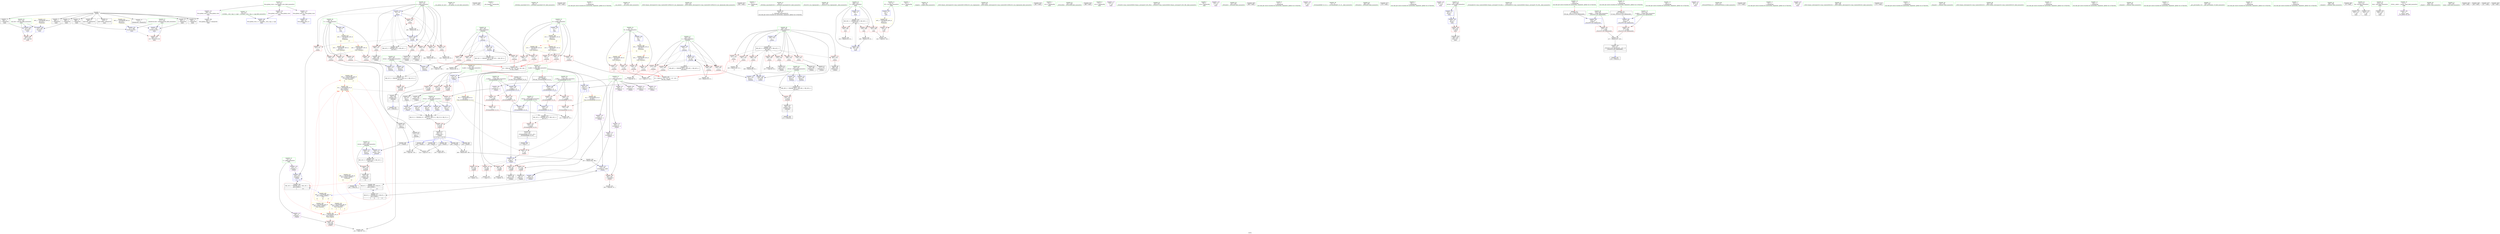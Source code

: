 digraph "SVFG" {
	label="SVFG";

	Node0x55d95273b7b0 [shape=record,color=grey,label="{NodeID: 0\nNullPtr}"];
	Node0x55d95273b7b0 -> Node0x55d952761e80[style=solid];
	Node0x55d95273b7b0 -> Node0x55d952761f80[style=solid];
	Node0x55d95273b7b0 -> Node0x55d952762050[style=solid];
	Node0x55d95273b7b0 -> Node0x55d952762120[style=solid];
	Node0x55d95273b7b0 -> Node0x55d9527621f0[style=solid];
	Node0x55d95273b7b0 -> Node0x55d9527622c0[style=solid];
	Node0x55d95273b7b0 -> Node0x55d952762390[style=solid];
	Node0x55d95273b7b0 -> Node0x55d952762460[style=solid];
	Node0x55d95273b7b0 -> Node0x55d952762530[style=solid];
	Node0x55d95273b7b0 -> Node0x55d952763860[style=solid];
	Node0x55d952774c30 [shape=record,color=grey,label="{NodeID: 360\n102 = cmp(100, 101, )\n}"];
	Node0x55d952763360 [shape=record,color=blue,label="{NodeID: 194\n15\<--9\nB\<--\nGlob }"];
	Node0x55d952763360 -> Node0x55d95278cc80[style=dashed];
	Node0x55d952760370 [shape=record,color=purple,label="{NodeID: 111\n278\<--11\narrayidx12\<--a\n_Z4initv\n}"];
	Node0x55d95275e550 [shape=record,color=green,label="{NodeID: 28\n36\<--37\n__cxx_global_var_init\<--__cxx_global_var_init_field_insensitive\n}"];
	Node0x55d952764b40 [shape=record,color=blue,label="{NodeID: 222\n203\<--229\ni\<--inc\n_Z4minbv\n}"];
	Node0x55d952764b40 -> Node0x55d952767a50[style=dashed];
	Node0x55d952764b40 -> Node0x55d952767b20[style=dashed];
	Node0x55d952764b40 -> Node0x55d952767bf0[style=dashed];
	Node0x55d952764b40 -> Node0x55d952767cc0[style=dashed];
	Node0x55d952764b40 -> Node0x55d952764b40[style=dashed];
	Node0x55d952764b40 -> Node0x55d952784770[style=dashed];
	Node0x55d952766530 [shape=record,color=red,label="{NodeID: 139\n220\<--19\n\<--F\n_Z4minbv\n}"];
	Node0x55d952766530 -> Node0x55d952762e50[style=solid];
	Node0x55d952760e40 [shape=record,color=green,label="{NodeID: 56\n315\<--316\nexn.slot\<--exn.slot_field_insensitive\nmain\n}"];
	Node0x55d952760e40 -> Node0x55d952768dd0[style=solid];
	Node0x55d952760e40 -> Node0x55d95276d3e0[style=solid];
	Node0x55d952760e40 -> Node0x55d95276d580[style=solid];
	Node0x55d9527a8b90 [shape=record,color=black,label="{NodeID: 499\n351 = PHI()\n}"];
	Node0x55d952783440 [shape=record,color=yellow,style=double,label="{NodeID: 416\n20V_1 = ENCHI(MR_20V_0)\npts\{16 \}\nFun[_Z4maxfv]}"];
	Node0x55d952783440 -> Node0x55d952765b70[style=dashed];
	Node0x55d952783440 -> Node0x55d952765c40[style=dashed];
	Node0x55d952767bf0 [shape=record,color=red,label="{NodeID: 167\n224\<--203\n\<--i\n_Z4minbv\n}"];
	Node0x55d952767bf0 -> Node0x55d952764a70[style=solid];
	Node0x55d9527627d0 [shape=record,color=black,label="{NodeID: 84\n98\<--97\nidxprom\<--\n_Z3getii\n}"];
	Node0x55d9527506e0 [shape=record,color=green,label="{NodeID: 1\n7\<--1\n__dso_handle\<--dummyObj\nGlob }"];
	Node0x55d952763460 [shape=record,color=blue,label="{NodeID: 195\n17\<--9\nD\<--\nGlob }"];
	Node0x55d952763460 -> Node0x55d95278cd60[style=dashed];
	Node0x55d952760440 [shape=record,color=purple,label="{NodeID: 112\n281\<--11\narrayidx14\<--a\n_Z4initv\n}"];
	Node0x55d952760440 -> Node0x55d9527689c0[style=solid];
	Node0x55d95275e650 [shape=record,color=green,label="{NodeID: 29\n40\<--41\n_ZNSt8ios_base4InitC1Ev\<--_ZNSt8ios_base4InitC1Ev_field_insensitive\n}"];
	Node0x55d95276a660 [shape=record,color=yellow,style=double,label="{NodeID: 389\n26V_1 = ENCHI(MR_26V_0)\npts\{120000 140000 \}\nFun[_Z4mindv]|{<s0>6|<s1>6}}"];
	Node0x55d95276a660:s0 -> Node0x55d95276aa40[style=dashed,color=red];
	Node0x55d95276a660:s1 -> Node0x55d95276ab20[style=dashed,color=red];
	Node0x55d952764c10 [shape=record,color=blue,label="{NodeID: 223\n201\<--194\nretval\<--\n_Z4minbv\n}"];
	Node0x55d952764c10 -> Node0x55d952784270[style=dashed];
	Node0x55d952766600 [shape=record,color=red,label="{NodeID: 140\n115\<--63\n\<--retval\n_Z3getii\n}"];
	Node0x55d952766600 -> Node0x55d952762a40[style=solid];
	Node0x55d952760f10 [shape=record,color=green,label="{NodeID: 57\n317\<--318\nehselector.slot\<--ehselector.slot_field_insensitive\nmain\n}"];
	Node0x55d952760f10 -> Node0x55d952768ea0[style=solid];
	Node0x55d952760f10 -> Node0x55d95276d4b0[style=solid];
	Node0x55d952760f10 -> Node0x55d95276d650[style=solid];
	Node0x55d9527a8cc0 [shape=record,color=black,label="{NodeID: 500\n356 = PHI()\n}"];
	Node0x55d952783550 [shape=record,color=yellow,style=double,label="{NodeID: 417\n22V_1 = ENCHI(MR_22V_0)\npts\{18 \}\nFun[_Z4maxfv]}"];
	Node0x55d952783550 -> Node0x55d952765eb0[style=dashed];
	Node0x55d952783550 -> Node0x55d952765f80[style=dashed];
	Node0x55d952767cc0 [shape=record,color=red,label="{NodeID: 168\n228\<--203\n\<--i\n_Z4minbv\n}"];
	Node0x55d952767cc0 -> Node0x55d9527726b0[style=solid];
	Node0x55d9527628a0 [shape=record,color=black,label="{NodeID: 85\n107\<--106\nidxprom10\<--\n_Z3getii\n}"];
	Node0x55d9527502c0 [shape=record,color=green,label="{NodeID: 2\n9\<--1\n\<--dummyObj\nCan only get source location for instruction, argument, global var or function.}"];
	Node0x55d9527490c0 [shape=record,color=black,label="{NodeID: 362\nMR_43V_3 = PHI(MR_43V_4, MR_43V_2, )\npts\{240 \}\n}"];
	Node0x55d9527490c0 -> Node0x55d952767d90[style=dashed];
	Node0x55d9527490c0 -> Node0x55d952767e60[style=dashed];
	Node0x55d9527490c0 -> Node0x55d952767f30[style=dashed];
	Node0x55d9527490c0 -> Node0x55d952768000[style=dashed];
	Node0x55d9527490c0 -> Node0x55d9527680d0[style=dashed];
	Node0x55d9527490c0 -> Node0x55d9527681a0[style=dashed];
	Node0x55d9527490c0 -> Node0x55d952768270[style=dashed];
	Node0x55d9527490c0 -> Node0x55d952768340[style=dashed];
	Node0x55d9527490c0 -> Node0x55d95276d0a0[style=dashed];
	Node0x55d952763560 [shape=record,color=blue,label="{NodeID: 196\n19\<--9\nF\<--\nGlob }"];
	Node0x55d952763560 -> Node0x55d95278ce40[style=dashed];
	Node0x55d952760510 [shape=record,color=purple,label="{NodeID: 113\n287\<--11\narrayidx17\<--a\n_Z4initv\n}"];
	Node0x55d95275e750 [shape=record,color=green,label="{NodeID: 30\n46\<--47\n__cxa_atexit\<--__cxa_atexit_field_insensitive\n}"];
	Node0x55d952764ce0 [shape=record,color=blue,label="{NodeID: 224\n239\<--244\ni\<--\n_Z4initv\n}"];
	Node0x55d952764ce0 -> Node0x55d9527490c0[style=dashed];
	Node0x55d9527666d0 [shape=record,color=red,label="{NodeID: 141\n76\<--65\n\<--b.addr\n_Z3getii\n}"];
	Node0x55d9527666d0 -> Node0x55d9527744b0[style=solid];
	Node0x55d952760fe0 [shape=record,color=green,label="{NodeID: 58\n323\<--324\n_ZNSt14basic_ifstreamIcSt11char_traitsIcEEC1EPKcSt13_Ios_Openmode\<--_ZNSt14basic_ifstreamIcSt11char_traitsIcEEC1EPKcSt13_Ios_Openmode_field_insensitive\n}"];
	Node0x55d9527a8dc0 [shape=record,color=black,label="{NodeID: 501\n360 = PHI()\n}"];
	Node0x55d9527726b0 [shape=record,color=grey,label="{NodeID: 335\n229 = Binary(228, 91, )\n}"];
	Node0x55d9527726b0 -> Node0x55d952764b40[style=solid];
	Node0x55d952767d90 [shape=record,color=red,label="{NodeID: 169\n246\<--239\n\<--i\n_Z4initv\n}"];
	Node0x55d952767d90 -> Node0x55d952774ab0[style=solid];
	Node0x55d952762970 [shape=record,color=black,label="{NodeID: 86\n110\<--109\nidxprom12\<--\n_Z3getii\n}"];
	Node0x55d952750350 [shape=record,color=green,label="{NodeID: 3\n21\<--1\n.str\<--dummyObj\nGlob }"];
	Node0x55d952781b40 [shape=record,color=black,label="{NodeID: 363\nMR_45V_2 = PHI(MR_45V_4, MR_45V_1, )\npts\{242 \}\n}"];
	Node0x55d952781b40 -> Node0x55d952764db0[style=dashed];
	Node0x55d952763660 [shape=record,color=blue,label="{NodeID: 197\n462\<--32\nllvm.global_ctors_0\<--\nGlob }"];
	Node0x55d9527605e0 [shape=record,color=purple,label="{NodeID: 114\n290\<--11\narrayidx19\<--a\n_Z4initv\n}"];
	Node0x55d9527605e0 -> Node0x55d952765020[style=solid];
	Node0x55d95275e850 [shape=record,color=green,label="{NodeID: 31\n45\<--51\n_ZNSt8ios_base4InitD1Ev\<--_ZNSt8ios_base4InitD1Ev_field_insensitive\n}"];
	Node0x55d95275e850 -> Node0x55d952762600[style=solid];
	Node0x55d952764db0 [shape=record,color=blue,label="{NodeID: 225\n241\<--91\nj\<--\n_Z4initv\n}"];
	Node0x55d952764db0 -> Node0x55d952768410[style=dashed];
	Node0x55d952764db0 -> Node0x55d9527684e0[style=dashed];
	Node0x55d952764db0 -> Node0x55d9527685b0[style=dashed];
	Node0x55d952764db0 -> Node0x55d952768680[style=dashed];
	Node0x55d952764db0 -> Node0x55d952768750[style=dashed];
	Node0x55d952764db0 -> Node0x55d952768820[style=dashed];
	Node0x55d952764db0 -> Node0x55d9527688f0[style=dashed];
	Node0x55d952764db0 -> Node0x55d9527650f0[style=dashed];
	Node0x55d952764db0 -> Node0x55d952781b40[style=dashed];
	Node0x55d9527667a0 [shape=record,color=red,label="{NodeID: 142\n82\<--65\n\<--b.addr\n_Z3getii\n}"];
	Node0x55d9527667a0 -> Node0x55d9527747b0[style=solid];
	Node0x55d9527610e0 [shape=record,color=green,label="{NodeID: 59\n328\<--329\n_ZStorSt13_Ios_OpenmodeS_\<--_ZStorSt13_Ios_OpenmodeS__field_insensitive\n}"];
	Node0x55d9527a8ec0 [shape=record,color=black,label="{NodeID: 502\n361 = PHI(144, )\n}"];
	Node0x55d952783710 [shape=record,color=yellow,style=double,label="{NodeID: 419\n26V_1 = ENCHI(MR_26V_0)\npts\{120000 140000 \}\nFun[_Z4maxfv]|{<s0>4|<s1>4|<s2>5|<s3>5}}"];
	Node0x55d952783710:s0 -> Node0x55d95276aa40[style=dashed,color=red];
	Node0x55d952783710:s1 -> Node0x55d95276ab20[style=dashed,color=red];
	Node0x55d952783710:s2 -> Node0x55d95276aa40[style=dashed,color=red];
	Node0x55d952783710:s3 -> Node0x55d95276ab20[style=dashed,color=red];
	Node0x55d952772830 [shape=record,color=grey,label="{NodeID: 336\n355 = Binary(354, 91, )\n}"];
	Node0x55d952767e60 [shape=record,color=red,label="{NodeID: 170\n253\<--239\n\<--i\n_Z4initv\n}"];
	Node0x55d952767e60 -> Node0x55d952762ff0[style=solid];
	Node0x55d952762a40 [shape=record,color=black,label="{NodeID: 87\n60\<--115\n_Z3getii_ret\<--\n_Z3getii\n|{<s0>4|<s1>5|<s2>6|<s3>7|<s4>8|<s5>9}}"];
	Node0x55d952762a40:s0 -> Node0x55d9527a80a0[style=solid,color=blue];
	Node0x55d952762a40:s1 -> Node0x55d9527a8210[style=solid,color=blue];
	Node0x55d952762a40:s2 -> Node0x55d9527a8350[style=solid,color=blue];
	Node0x55d952762a40:s3 -> Node0x55d9527a8490[style=solid,color=blue];
	Node0x55d952762a40:s4 -> Node0x55d9527a85d0[style=solid,color=blue];
	Node0x55d952762a40:s5 -> Node0x55d9527a8710[style=solid,color=blue];
	Node0x55d952759670 [shape=record,color=green,label="{NodeID: 4\n23\<--1\n.str.1\<--dummyObj\nGlob }"];
	Node0x55d952782040 [shape=record,color=black,label="{NodeID: 364\nMR_8V_2 = PHI(MR_8V_6, MR_8V_1, )\npts\{120000 \}\n|{|<s1>13}}"];
	Node0x55d952782040 -> Node0x55d952785170[style=dashed];
	Node0x55d952782040:s1 -> Node0x55d952792a50[style=dashed,color=blue];
	Node0x55d952763760 [shape=record,color=blue,label="{NodeID: 198\n463\<--33\nllvm.global_ctors_1\<--_GLOBAL__sub_I_vpj_2_1.cpp\nGlob }"];
	Node0x55d9527606b0 [shape=record,color=purple,label="{NodeID: 115\n99\<--13\narrayidx\<--l\n_Z3getii\n}"];
	Node0x55d9527606b0 -> Node0x55d952766e20[style=solid];
	Node0x55d95275e950 [shape=record,color=green,label="{NodeID: 32\n58\<--59\n_Z3getii\<--_Z3getii_field_insensitive\n}"];
	Node0x55d952764e80 [shape=record,color=blue,label="{NodeID: 226\n255\<--252\narrayidx\<--\n_Z4initv\n|{|<s2>8|<s3>9}}"];
	Node0x55d952764e80 -> Node0x55d952764e80[style=dashed];
	Node0x55d952764e80 -> Node0x55d952782540[style=dashed];
	Node0x55d952764e80:s2 -> Node0x55d95276ab20[style=dashed,color=red];
	Node0x55d952764e80:s3 -> Node0x55d95276ab20[style=dashed,color=red];
	Node0x55d952766870 [shape=record,color=red,label="{NodeID: 143\n89\<--65\n\<--b.addr\n_Z3getii\n}"];
	Node0x55d952766870 -> Node0x55d9527741b0[style=solid];
	Node0x55d9527611e0 [shape=record,color=green,label="{NodeID: 60\n332\<--333\n_ZNSt14basic_ofstreamIcSt11char_traitsIcEEC1EPKcSt13_Ios_Openmode\<--_ZNSt14basic_ofstreamIcSt11char_traitsIcEEC1EPKcSt13_Ios_Openmode_field_insensitive\n}"];
	Node0x55d9527a9090 [shape=record,color=black,label="{NodeID: 503\n362 = PHI()\n}"];
	Node0x55d9527729b0 [shape=record,color=grey,label="{NodeID: 337\n266 = Binary(260, 265, )\n}"];
	Node0x55d9527729b0 -> Node0x55d952772b30[style=solid];
	Node0x55d952767f30 [shape=record,color=red,label="{NodeID: 171\n257\<--239\n\<--i\n_Z4initv\n|{<s0>8}}"];
	Node0x55d952767f30:s0 -> Node0x55d9527a70b0[style=solid,color=red];
	Node0x55d952762b10 [shape=record,color=black,label="{NodeID: 88\n117\<--140\n_ZSt3minIiERKT_S2_S2__ret\<--\n_ZSt3minIiERKT_S2_S2_\n|{<s0>3}}"];
	Node0x55d952762b10:s0 -> Node0x55d9527a7c60[style=solid,color=blue];
	Node0x55d952759700 [shape=record,color=green,label="{NodeID: 5\n25\<--1\n.str.2\<--dummyObj\nGlob }"];
	Node0x55d952782540 [shape=record,color=black,label="{NodeID: 365\nMR_10V_2 = PHI(MR_10V_5, MR_10V_1, )\npts\{140000 \}\n|{|<s2>13}}"];
	Node0x55d952782540 -> Node0x55d952764e80[style=dashed];
	Node0x55d952782540 -> Node0x55d952782540[style=dashed];
	Node0x55d952782540:s2 -> Node0x55d952792a50[style=dashed,color=blue];
	Node0x55d952763860 [shape=record,color=blue, style = dotted,label="{NodeID: 199\n464\<--3\nllvm.global_ctors_2\<--dummyVal\nGlob }"];
	Node0x55d9527651f0 [shape=record,color=purple,label="{NodeID: 116\n255\<--13\narrayidx\<--l\n_Z4initv\n}"];
	Node0x55d9527651f0 -> Node0x55d952764e80[style=solid];
	Node0x55d95275ea50 [shape=record,color=green,label="{NodeID: 33\n63\<--64\nretval\<--retval_field_insensitive\n_Z3getii\n}"];
	Node0x55d95275ea50 -> Node0x55d952766600[style=solid];
	Node0x55d95275ea50 -> Node0x55d952763bd0[style=solid];
	Node0x55d95275ea50 -> Node0x55d952763ca0[style=solid];
	Node0x55d95275ea50 -> Node0x55d952763d70[style=solid];
	Node0x55d95275ea50 -> Node0x55d952763e40[style=solid];
	Node0x55d95275ea50 -> Node0x55d952763f10[style=solid];
	Node0x55d95276aa40 [shape=record,color=yellow,style=double,label="{NodeID: 393\n8V_1 = ENCHI(MR_8V_0)\npts\{120000 \}\nFun[_Z3getii]}"];
	Node0x55d95276aa40 -> Node0x55d952766ef0[style=dashed];
	Node0x55d952764f50 [shape=record,color=blue,label="{NodeID: 227\n274\<--267\narrayidx10\<--add6\n_Z4initv\n}"];
	Node0x55d952764f50 -> Node0x55d9527689c0[style=dashed];
	Node0x55d952764f50 -> Node0x55d952765020[style=dashed];
	Node0x55d952764f50 -> Node0x55d952785170[style=dashed];
	Node0x55d952766940 [shape=record,color=red,label="{NodeID: 144\n97\<--65\n\<--b.addr\n_Z3getii\n}"];
	Node0x55d952766940 -> Node0x55d9527627d0[style=solid];
	Node0x55d9527612e0 [shape=record,color=green,label="{NodeID: 61\n337\<--338\n_ZNSirsERi\<--_ZNSirsERi_field_insensitive\n}"];
	Node0x55d9527a9160 [shape=record,color=black,label="{NodeID: 504\n366 = PHI()\n}"];
	Node0x55d952772b30 [shape=record,color=grey,label="{NodeID: 338\n267 = Binary(266, 268, )\n}"];
	Node0x55d952772b30 -> Node0x55d952764f50[style=solid];
	Node0x55d952768000 [shape=record,color=red,label="{NodeID: 172\n261\<--239\n\<--i\n_Z4initv\n}"];
	Node0x55d952768000 -> Node0x55d952772cb0[style=solid];
	Node0x55d952762be0 [shape=record,color=black,label="{NodeID: 89\n144\<--160\n_Z4maxfv_ret\<--\n_Z4maxfv\n|{<s0>21}}"];
	Node0x55d952762be0:s0 -> Node0x55d9527a8ec0[style=solid,color=blue];
	Node0x55d952759790 [shape=record,color=green,label="{NodeID: 6\n27\<--1\n.str.3\<--dummyObj\nGlob }"];
	Node0x55d952763960 [shape=record,color=blue,label="{NodeID: 200\n65\<--61\nb.addr\<--b\n_Z3getii\n|{|<s2>3}}"];
	Node0x55d952763960 -> Node0x55d952766d50[style=dashed];
	Node0x55d952763960 -> Node0x55d952763b00[style=dashed];
	Node0x55d952763960:s2 -> Node0x55d95278c6e0[style=dashed,color=red];
	Node0x55d9527652c0 [shape=record,color=purple,label="{NodeID: 117\n320\<--21\n\<--.str\nmain\n}"];
	Node0x55d95275eb20 [shape=record,color=green,label="{NodeID: 34\n65\<--66\nb.addr\<--b.addr_field_insensitive\n_Z3getii\n|{|<s7>3}}"];
	Node0x55d95275eb20 -> Node0x55d9527666d0[style=solid];
	Node0x55d95275eb20 -> Node0x55d9527667a0[style=solid];
	Node0x55d95275eb20 -> Node0x55d952766870[style=solid];
	Node0x55d95275eb20 -> Node0x55d952766940[style=solid];
	Node0x55d95275eb20 -> Node0x55d952766a10[style=solid];
	Node0x55d95275eb20 -> Node0x55d952763960[style=solid];
	Node0x55d95275eb20 -> Node0x55d952763b00[style=solid];
	Node0x55d95275eb20:s7 -> Node0x55d9527a9b90[style=solid,color=red];
	Node0x55d95276ab20 [shape=record,color=yellow,style=double,label="{NodeID: 394\n10V_1 = ENCHI(MR_10V_0)\npts\{140000 \}\nFun[_Z3getii]}"];
	Node0x55d95276ab20 -> Node0x55d952766e20[style=dashed];
	Node0x55d952765020 [shape=record,color=blue,label="{NodeID: 228\n290\<--87\narrayidx19\<--\n_Z4initv\n}"];
	Node0x55d952765020 -> Node0x55d952782040[style=dashed];
	Node0x55d952766a10 [shape=record,color=red,label="{NodeID: 145\n106\<--65\n\<--b.addr\n_Z3getii\n}"];
	Node0x55d952766a10 -> Node0x55d9527628a0[style=solid];
	Node0x55d9527613e0 [shape=record,color=green,label="{NodeID: 62\n352\<--353\n_ZStlsISt11char_traitsIcEERSt13basic_ostreamIcT_ES5_PKc\<--_ZStlsISt11char_traitsIcEERSt13basic_ostreamIcT_ES5_PKc_field_insensitive\n}"];
	Node0x55d9527a9230 [shape=record,color=black,label="{NodeID: 505\n367 = PHI(164, )\n}"];
	Node0x55d952772cb0 [shape=record,color=grey,label="{NodeID: 339\n262 = Binary(261, 91, )\n|{<s0>9}}"];
	Node0x55d952772cb0:s0 -> Node0x55d9527a70b0[style=solid,color=red];
	Node0x55d9527680d0 [shape=record,color=red,label="{NodeID: 173\n269\<--239\n\<--i\n_Z4initv\n}"];
	Node0x55d9527680d0 -> Node0x55d9527630c0[style=solid];
	Node0x55d952762cb0 [shape=record,color=black,label="{NodeID: 90\n182\<--181\nconv\<--\n_Z4mindv\n}"];
	Node0x55d952762cb0 -> Node0x55d9527738b0[style=solid];
	Node0x55d952759820 [shape=record,color=green,label="{NodeID: 7\n29\<--1\n.str.4\<--dummyObj\nGlob }"];
	Node0x55d952763a30 [shape=record,color=blue,label="{NodeID: 201\n67\<--62\nd.addr\<--d\n_Z3getii\n|{|<s4>3}}"];
	Node0x55d952763a30 -> Node0x55d952766ae0[style=dashed];
	Node0x55d952763a30 -> Node0x55d952766bb0[style=dashed];
	Node0x55d952763a30 -> Node0x55d952766c80[style=dashed];
	Node0x55d952763a30 -> Node0x55d952766d50[style=dashed];
	Node0x55d952763a30:s4 -> Node0x55d95278c7f0[style=dashed,color=red];
	Node0x55d952765390 [shape=record,color=purple,label="{NodeID: 118\n330\<--23\n\<--.str.1\nmain\n}"];
	Node0x55d95275ebf0 [shape=record,color=green,label="{NodeID: 35\n67\<--68\nd.addr\<--d.addr_field_insensitive\n_Z3getii\n|{|<s4>3}}"];
	Node0x55d95275ebf0 -> Node0x55d952766ae0[style=solid];
	Node0x55d95275ebf0 -> Node0x55d952766bb0[style=solid];
	Node0x55d95275ebf0 -> Node0x55d952766c80[style=solid];
	Node0x55d95275ebf0 -> Node0x55d952763a30[style=solid];
	Node0x55d95275ebf0:s4 -> Node0x55d9527a9cd0[style=solid,color=red];
	Node0x55d95276ac00 [shape=record,color=yellow,style=double,label="{NodeID: 395\n22V_1 = ENCHI(MR_22V_0)\npts\{18 \}\nFun[_Z4minbv]}"];
	Node0x55d95276ac00 -> Node0x55d952766050[style=dashed];
	Node0x55d95276ac00 -> Node0x55d952766120[style=dashed];
	Node0x55d95276ac00 -> Node0x55d9527661f0[style=dashed];
	Node0x55d9527650f0 [shape=record,color=blue,label="{NodeID: 229\n241\<--295\nj\<--inc\n_Z4initv\n}"];
	Node0x55d9527650f0 -> Node0x55d952768410[style=dashed];
	Node0x55d9527650f0 -> Node0x55d9527684e0[style=dashed];
	Node0x55d9527650f0 -> Node0x55d9527685b0[style=dashed];
	Node0x55d9527650f0 -> Node0x55d952768680[style=dashed];
	Node0x55d9527650f0 -> Node0x55d952768750[style=dashed];
	Node0x55d9527650f0 -> Node0x55d952768820[style=dashed];
	Node0x55d9527650f0 -> Node0x55d9527688f0[style=dashed];
	Node0x55d9527650f0 -> Node0x55d9527650f0[style=dashed];
	Node0x55d9527650f0 -> Node0x55d952781b40[style=dashed];
	Node0x55d952766ae0 [shape=record,color=red,label="{NodeID: 146\n93\<--67\n\<--d.addr\n_Z3getii\n}"];
	Node0x55d952766ae0 -> Node0x55d952762700[style=solid];
	Node0x55d9527614e0 [shape=record,color=green,label="{NodeID: 63\n357\<--358\n_ZNSolsEi\<--_ZNSolsEi_field_insensitive\n}"];
	Node0x55d9527a93d0 [shape=record,color=black,label="{NodeID: 506\n368 = PHI()\n}"];
	Node0x55d952772e30 [shape=record,color=grey,label="{NodeID: 340\n264 = Binary(263, 91, )\n|{<s0>9}}"];
	Node0x55d952772e30:s0 -> Node0x55d9527a52e0[style=solid,color=red];
	Node0x55d9527681a0 [shape=record,color=red,label="{NodeID: 174\n276\<--239\n\<--i\n_Z4initv\n}"];
	Node0x55d9527681a0 -> Node0x55d95275f810[style=solid];
	Node0x55d952762d80 [shape=record,color=black,label="{NodeID: 91\n164\<--196\n_Z4mindv_ret\<--\n_Z4mindv\n|{<s0>24}}"];
	Node0x55d952762d80:s0 -> Node0x55d9527a9230[style=solid,color=blue];
	Node0x55d95275a3e0 [shape=record,color=green,label="{NodeID: 8\n32\<--1\n\<--dummyObj\nCan only get source location for instruction, argument, global var or function.}"];
	Node0x55d952763b00 [shape=record,color=blue,label="{NodeID: 202\n65\<--74\nb.addr\<--\n_Z3getii\n}"];
	Node0x55d952763b00 -> Node0x55d9527666d0[style=dashed];
	Node0x55d952763b00 -> Node0x55d9527667a0[style=dashed];
	Node0x55d952763b00 -> Node0x55d952766870[style=dashed];
	Node0x55d952763b00 -> Node0x55d952766940[style=dashed];
	Node0x55d952763b00 -> Node0x55d952766a10[style=dashed];
	Node0x55d952765460 [shape=record,color=purple,label="{NodeID: 119\n350\<--25\n\<--.str.2\nmain\n}"];
	Node0x55d95275ecc0 [shape=record,color=green,label="{NodeID: 36\n72\<--73\n_ZSt3minIiERKT_S2_S2_\<--_ZSt3minIiERKT_S2_S2__field_insensitive\n}"];
	Node0x55d95276ad10 [shape=record,color=yellow,style=double,label="{NodeID: 396\n29V_1 = ENCHI(MR_29V_0)\npts\{20 \}\nFun[_Z4minbv]}"];
	Node0x55d95276ad10 -> Node0x55d952766460[style=dashed];
	Node0x55d95276ad10 -> Node0x55d952766530[style=dashed];
	Node0x55d95276d0a0 [shape=record,color=blue,label="{NodeID: 230\n239\<--300\ni\<--inc21\n_Z4initv\n}"];
	Node0x55d95276d0a0 -> Node0x55d9527490c0[style=dashed];
	Node0x55d952766bb0 [shape=record,color=red,label="{NodeID: 147\n101\<--67\n\<--d.addr\n_Z3getii\n}"];
	Node0x55d952766bb0 -> Node0x55d952774c30[style=solid];
	Node0x55d9527615e0 [shape=record,color=green,label="{NodeID: 64\n363\<--364\n_ZNSolsEx\<--_ZNSolsEx_field_insensitive\n}"];
	Node0x55d9527a94a0 [shape=record,color=black,label="{NodeID: 507\n370 = PHI()\n}"];
	Node0x55d952772fb0 [shape=record,color=grey,label="{NodeID: 341\n259 = Binary(258, 91, )\n|{<s0>8}}"];
	Node0x55d952772fb0:s0 -> Node0x55d9527a52e0[style=solid,color=red];
	Node0x55d952768270 [shape=record,color=red,label="{NodeID: 175\n285\<--239\n\<--i\n_Z4initv\n}"];
	Node0x55d952768270 -> Node0x55d95275f9b0[style=solid];
	Node0x55d952762e50 [shape=record,color=black,label="{NodeID: 92\n221\<--220\nconv\<--\n_Z4minbv\n}"];
	Node0x55d952762e50 -> Node0x55d952773eb0[style=solid];
	Node0x55d95275a470 [shape=record,color=green,label="{NodeID: 9\n80\<--1\n\<--dummyObj\nCan only get source location for instruction, argument, global var or function.}"];
	Node0x55d952763bd0 [shape=record,color=blue,label="{NodeID: 203\n63\<--80\nretval\<--\n_Z3getii\n}"];
	Node0x55d952763bd0 -> Node0x55d952788370[style=dashed];
	Node0x55d952765530 [shape=record,color=purple,label="{NodeID: 120\n359\<--27\n\<--.str.3\nmain\n}"];
	Node0x55d95275edc0 [shape=record,color=green,label="{NodeID: 37\n120\<--121\nretval\<--retval_field_insensitive\n_ZSt3minIiERKT_S2_S2_\n}"];
	Node0x55d95275edc0 -> Node0x55d952766fc0[style=solid];
	Node0x55d95275edc0 -> Node0x55d952764180[style=solid];
	Node0x55d95275edc0 -> Node0x55d952764250[style=solid];
	Node0x55d95276d170 [shape=record,color=blue,label="{NodeID: 231\n307\<--9\nretval\<--\nmain\n}"];
	Node0x55d95276d170 -> Node0x55d95276d720[style=dashed];
	Node0x55d952766c80 [shape=record,color=red,label="{NodeID: 148\n109\<--67\n\<--d.addr\n_Z3getii\n}"];
	Node0x55d952766c80 -> Node0x55d952762970[style=solid];
	Node0x55d9527616e0 [shape=record,color=green,label="{NodeID: 65\n374\<--375\n_ZSt4endlIcSt11char_traitsIcEERSt13basic_ostreamIT_T0_ES6_\<--_ZSt4endlIcSt11char_traitsIcEERSt13basic_ostreamIT_T0_ES6__field_insensitive\n}"];
	Node0x55d9527a9570 [shape=record,color=black,label="{NodeID: 508\n371 = PHI(200, )\n}"];
	Node0x55d952773130 [shape=record,color=grey,label="{NodeID: 342\n427 = Binary(425, 426, )\n}"];
	Node0x55d952773130 -> Node0x55d95275fe90[style=solid];
	Node0x55d952768340 [shape=record,color=red,label="{NodeID: 176\n299\<--239\n\<--i\n_Z4initv\n}"];
	Node0x55d952768340 -> Node0x55d952773730[style=solid];
	Node0x55d952762f20 [shape=record,color=black,label="{NodeID: 93\n200\<--234\n_Z4minbv_ret\<--\n_Z4minbv\n|{<s0>27}}"];
	Node0x55d952762f20:s0 -> Node0x55d9527a9570[style=solid,color=blue];
	Node0x55d95275a500 [shape=record,color=green,label="{NodeID: 10\n84\<--1\n\<--dummyObj\nCan only get source location for instruction, argument, global var or function.}"];
	Node0x55d952784270 [shape=record,color=black,label="{NodeID: 370\nMR_38V_3 = PHI(MR_38V_5, MR_38V_2, MR_38V_4, )\npts\{202 \}\n}"];
	Node0x55d952784270 -> Node0x55d952767980[style=dashed];
	Node0x55d952763ca0 [shape=record,color=blue,label="{NodeID: 204\n63\<--87\nretval\<--\n_Z3getii\n}"];
	Node0x55d952763ca0 -> Node0x55d952788370[style=dashed];
	Node0x55d952765600 [shape=record,color=purple,label="{NodeID: 121\n365\<--29\n\<--.str.4\nmain\n}"];
	Node0x55d95275ee90 [shape=record,color=green,label="{NodeID: 38\n122\<--123\n__a.addr\<--__a.addr_field_insensitive\n_ZSt3minIiERKT_S2_S2_\n}"];
	Node0x55d95275ee90 -> Node0x55d952767090[style=solid];
	Node0x55d95275ee90 -> Node0x55d952767160[style=solid];
	Node0x55d95275ee90 -> Node0x55d952763fe0[style=solid];
	Node0x55d95276d240 [shape=record,color=blue,label="{NodeID: 232\n309\<--9\ni\<--\nmain\n}"];
	Node0x55d95276d240 -> Node0x55d952786f70[style=dashed];
	Node0x55d952766d50 [shape=record,color=red,label="{NodeID: 149\n74\<--71\n\<--call\n_Z3getii\n}"];
	Node0x55d952766d50 -> Node0x55d952763b00[style=solid];
	Node0x55d9527617e0 [shape=record,color=green,label="{NodeID: 66\n376\<--377\n_ZNSolsEPFRSoS_E\<--_ZNSolsEPFRSoS_E_field_insensitive\n}"];
	Node0x55d9527a9710 [shape=record,color=black,label="{NodeID: 509\n372 = PHI()\n}"];
	Node0x55d9527732b0 [shape=record,color=grey,label="{NodeID: 343\n380 = Binary(379, 91, )\n}"];
	Node0x55d9527732b0 -> Node0x55d95276d310[style=solid];
	Node0x55d952768410 [shape=record,color=red,label="{NodeID: 177\n252\<--241\n\<--j\n_Z4initv\n}"];
	Node0x55d952768410 -> Node0x55d952764e80[style=solid];
	Node0x55d952762ff0 [shape=record,color=black,label="{NodeID: 94\n254\<--253\nidxprom\<--\n_Z4initv\n}"];
	Node0x55d95275a590 [shape=record,color=green,label="{NodeID: 11\n87\<--1\n\<--dummyObj\nCan only get source location for instruction, argument, global var or function.}"];
	Node0x55d952784770 [shape=record,color=black,label="{NodeID: 371\nMR_40V_2 = PHI(MR_40V_4, MR_40V_1, MR_40V_4, )\npts\{204 \}\n}"];
	Node0x55d952763d70 [shape=record,color=blue,label="{NodeID: 205\n63\<--94\nretval\<--conv\n_Z3getii\n}"];
	Node0x55d952763d70 -> Node0x55d952788370[style=dashed];
	Node0x55d9527656d0 [shape=record,color=purple,label="{NodeID: 122\n369\<--29\n\<--.str.4\nmain\n}"];
	Node0x55d95275ef60 [shape=record,color=green,label="{NodeID: 39\n124\<--125\n__b.addr\<--__b.addr_field_insensitive\n_ZSt3minIiERKT_S2_S2_\n}"];
	Node0x55d95275ef60 -> Node0x55d952767230[style=solid];
	Node0x55d95275ef60 -> Node0x55d952767300[style=solid];
	Node0x55d95275ef60 -> Node0x55d9527640b0[style=solid];
	Node0x55d95278c470 [shape=record,color=yellow,style=double,label="{NodeID: 399\n26V_1 = ENCHI(MR_26V_0)\npts\{120000 140000 \}\nFun[_Z4minbv]|{<s0>7|<s1>7}}"];
	Node0x55d95278c470:s0 -> Node0x55d95276aa40[style=dashed,color=red];
	Node0x55d95278c470:s1 -> Node0x55d95276ab20[style=dashed,color=red];
	Node0x55d95276d310 [shape=record,color=blue,label="{NodeID: 233\n309\<--380\ni\<--inc\nmain\n}"];
	Node0x55d95276d310 -> Node0x55d952786f70[style=dashed];
	Node0x55d952766e20 [shape=record,color=red,label="{NodeID: 150\n100\<--99\n\<--arrayidx\n_Z3getii\n}"];
	Node0x55d952766e20 -> Node0x55d952774c30[style=solid];
	Node0x55d9527618e0 [shape=record,color=green,label="{NodeID: 67\n395\<--396\n_ZNSt14basic_ofstreamIcSt11char_traitsIcEED1Ev\<--_ZNSt14basic_ofstreamIcSt11char_traitsIcEED1Ev_field_insensitive\n}"];
	Node0x55d9527a97e0 [shape=record,color=black,label="{NodeID: 510\n373 = PHI()\n}"];
	Node0x55d952773430 [shape=record,color=grey,label="{NodeID: 344\n190 = Binary(189, 91, )\n}"];
	Node0x55d952773430 -> Node0x55d952764730[style=solid];
	Node0x55d9527684e0 [shape=record,color=red,label="{NodeID: 178\n258\<--241\n\<--j\n_Z4initv\n}"];
	Node0x55d9527684e0 -> Node0x55d952772fb0[style=solid];
	Node0x55d9527630c0 [shape=record,color=black,label="{NodeID: 95\n270\<--269\nidxprom7\<--\n_Z4initv\n}"];
	Node0x55d95275a620 [shape=record,color=green,label="{NodeID: 12\n91\<--1\n\<--dummyObj\nCan only get source location for instruction, argument, global var or function.}"];
	Node0x55d952763e40 [shape=record,color=blue,label="{NodeID: 206\n63\<--87\nretval\<--\n_Z3getii\n}"];
	Node0x55d952763e40 -> Node0x55d952788370[style=dashed];
	Node0x55d9527657a0 [shape=record,color=purple,label="{NodeID: 123\n462\<--31\nllvm.global_ctors_0\<--llvm.global_ctors\nGlob }"];
	Node0x55d9527657a0 -> Node0x55d952763660[style=solid];
	Node0x55d95275f030 [shape=record,color=green,label="{NodeID: 40\n142\<--143\n_Z4maxfv\<--_Z4maxfv_field_insensitive\n}"];
	Node0x55d952792a50 [shape=record,color=yellow,style=double,label="{NodeID: 483\n26V_2 = CSCHI(MR_26V_1)\npts\{120000 140000 \}\nCS[]|{<s0>21|<s1>24|<s2>27}}"];
	Node0x55d952792a50:s0 -> Node0x55d952783710[style=dashed,color=red];
	Node0x55d952792a50:s1 -> Node0x55d95276a660[style=dashed,color=red];
	Node0x55d952792a50:s2 -> Node0x55d95278c470[style=dashed,color=red];
	Node0x55d95276d3e0 [shape=record,color=blue,label="{NodeID: 234\n315\<--384\nexn.slot\<--\nmain\n}"];
	Node0x55d95276d3e0 -> Node0x55d952768dd0[style=dashed];
	Node0x55d952766ef0 [shape=record,color=red,label="{NodeID: 151\n112\<--111\n\<--arrayidx13\n_Z3getii\n}"];
	Node0x55d952766ef0 -> Node0x55d952763f10[style=solid];
	Node0x55d9527619e0 [shape=record,color=green,label="{NodeID: 68\n401\<--402\n_ZNSt14basic_ifstreamIcSt11char_traitsIcEED1Ev\<--_ZNSt14basic_ifstreamIcSt11char_traitsIcEED1Ev_field_insensitive\n}"];
	Node0x55d9527a98b0 [shape=record,color=black,label="{NodeID: 511\n417 = PHI(326, )\n0th arg _ZStorSt13_Ios_OpenmodeS_ }"];
	Node0x55d9527a98b0 -> Node0x55d95276d7f0[style=solid];
	Node0x55d9527735b0 [shape=record,color=grey,label="{NodeID: 345\n295 = Binary(294, 91, )\n}"];
	Node0x55d9527735b0 -> Node0x55d9527650f0[style=solid];
	Node0x55d9527685b0 [shape=record,color=red,label="{NodeID: 179\n263\<--241\n\<--j\n_Z4initv\n}"];
	Node0x55d9527685b0 -> Node0x55d952772e30[style=solid];
	Node0x55d95275f740 [shape=record,color=black,label="{NodeID: 96\n273\<--272\nidxprom9\<--\n_Z4initv\n}"];
	Node0x55d952758f60 [shape=record,color=green,label="{NodeID: 13\n153\<--1\n\<--dummyObj\nCan only get source location for instruction, argument, global var or function.}"];
	Node0x55d952785170 [shape=record,color=black,label="{NodeID: 373\nMR_8V_3 = PHI(MR_8V_4, MR_8V_2, )\npts\{120000 \}\n|{|<s2>8|<s3>9}}"];
	Node0x55d952785170 -> Node0x55d952764f50[style=dashed];
	Node0x55d952785170 -> Node0x55d952782040[style=dashed];
	Node0x55d952785170:s2 -> Node0x55d95276aa40[style=dashed,color=red];
	Node0x55d952785170:s3 -> Node0x55d95276aa40[style=dashed,color=red];
	Node0x55d952763f10 [shape=record,color=blue,label="{NodeID: 207\n63\<--112\nretval\<--\n_Z3getii\n}"];
	Node0x55d952763f10 -> Node0x55d952788370[style=dashed];
	Node0x55d9527658a0 [shape=record,color=purple,label="{NodeID: 124\n463\<--31\nllvm.global_ctors_1\<--llvm.global_ctors\nGlob }"];
	Node0x55d9527658a0 -> Node0x55d952763760[style=solid];
	Node0x55d95275f130 [shape=record,color=green,label="{NodeID: 41\n145\<--146\nretval\<--retval_field_insensitive\n_Z4maxfv\n}"];
	Node0x55d95275f130 -> Node0x55d952767570[style=solid];
	Node0x55d95275f130 -> Node0x55d952764320[style=solid];
	Node0x55d95275f130 -> Node0x55d9527643f0[style=solid];
	Node0x55d9527a52e0 [shape=record,color=black,label="{NodeID: 484\n62 = PHI(148, 156, 179, 218, 259, 264, )\n1st arg _Z3getii }"];
	Node0x55d9527a52e0 -> Node0x55d952763a30[style=solid];
	Node0x55d95276d4b0 [shape=record,color=blue,label="{NodeID: 235\n317\<--386\nehselector.slot\<--\nmain\n}"];
	Node0x55d95276d4b0 -> Node0x55d952768ea0[style=dashed];
	Node0x55d952766fc0 [shape=record,color=red,label="{NodeID: 152\n140\<--120\n\<--retval\n_ZSt3minIiERKT_S2_S2_\n}"];
	Node0x55d952766fc0 -> Node0x55d952762b10[style=solid];
	Node0x55d952761ae0 [shape=record,color=green,label="{NodeID: 69\n419\<--420\n__a.addr\<--__a.addr_field_insensitive\n_ZStorSt13_Ios_OpenmodeS_\n}"];
	Node0x55d952761ae0 -> Node0x55d952768f70[style=solid];
	Node0x55d952761ae0 -> Node0x55d95276d7f0[style=solid];
	Node0x55d9527a9a50 [shape=record,color=black,label="{NodeID: 512\n418 = PHI(327, )\n1st arg _ZStorSt13_Ios_OpenmodeS_ }"];
	Node0x55d9527a9a50 -> Node0x55d95276d8c0[style=solid];
	Node0x55d952773730 [shape=record,color=grey,label="{NodeID: 346\n300 = Binary(299, 91, )\n}"];
	Node0x55d952773730 -> Node0x55d95276d0a0[style=solid];
	Node0x55d952768680 [shape=record,color=red,label="{NodeID: 180\n272\<--241\n\<--j\n_Z4initv\n}"];
	Node0x55d952768680 -> Node0x55d95275f740[style=solid];
	Node0x55d95275f810 [shape=record,color=black,label="{NodeID: 97\n277\<--276\nidxprom11\<--\n_Z4initv\n}"];
	Node0x55d952759030 [shape=record,color=green,label="{NodeID: 14\n194\<--1\n\<--dummyObj\nCan only get source location for instruction, argument, global var or function.}"];
	Node0x55d952763fe0 [shape=record,color=blue,label="{NodeID: 208\n122\<--118\n__a.addr\<--__a\n_ZSt3minIiERKT_S2_S2_\n}"];
	Node0x55d952763fe0 -> Node0x55d952767090[style=dashed];
	Node0x55d952763fe0 -> Node0x55d952767160[style=dashed];
	Node0x55d9527659a0 [shape=record,color=purple,label="{NodeID: 125\n464\<--31\nllvm.global_ctors_2\<--llvm.global_ctors\nGlob }"];
	Node0x55d9527659a0 -> Node0x55d952763860[style=solid];
	Node0x55d95275f200 [shape=record,color=green,label="{NodeID: 42\n162\<--163\n_Z4mindv\<--_Z4mindv_field_insensitive\n}"];
	Node0x55d9527a70b0 [shape=record,color=black,label="{NodeID: 485\n61 = PHI(147, 155, 178, 217, 257, 262, )\n0th arg _Z3getii }"];
	Node0x55d9527a70b0 -> Node0x55d952763960[style=solid];
	Node0x55d95278c6e0 [shape=record,color=yellow,style=double,label="{NodeID: 402\n4V_1 = ENCHI(MR_4V_0)\npts\{66 \}\nFun[_ZSt3minIiERKT_S2_S2_]}"];
	Node0x55d95278c6e0 -> Node0x55d9527674a0[style=dashed];
	Node0x55d95276d580 [shape=record,color=blue,label="{NodeID: 236\n315\<--390\nexn.slot\<--\nmain\n}"];
	Node0x55d95276d580 -> Node0x55d952768dd0[style=dashed];
	Node0x55d952767090 [shape=record,color=red,label="{NodeID: 153\n130\<--122\n\<--__a.addr\n_ZSt3minIiERKT_S2_S2_\n}"];
	Node0x55d952767090 -> Node0x55d9527674a0[style=solid];
	Node0x55d952761bb0 [shape=record,color=green,label="{NodeID: 70\n421\<--422\n__b.addr\<--__b.addr_field_insensitive\n_ZStorSt13_Ios_OpenmodeS_\n}"];
	Node0x55d952761bb0 -> Node0x55d952763190[style=solid];
	Node0x55d952761bb0 -> Node0x55d95276d8c0[style=solid];
	Node0x55d9527a9b90 [shape=record,color=black,label="{NodeID: 513\n118 = PHI(65, )\n0th arg _ZSt3minIiERKT_S2_S2_ }"];
	Node0x55d9527a9b90 -> Node0x55d952763fe0[style=solid];
	Node0x55d9527738b0 [shape=record,color=grey,label="{NodeID: 347\n183 = cmp(180, 182, )\n}"];
	Node0x55d952768750 [shape=record,color=red,label="{NodeID: 181\n279\<--241\n\<--j\n_Z4initv\n}"];
	Node0x55d952768750 -> Node0x55d95275f8e0[style=solid];
	Node0x55d95275f8e0 [shape=record,color=black,label="{NodeID: 98\n280\<--279\nidxprom13\<--\n_Z4initv\n}"];
	Node0x55d952759100 [shape=record,color=green,label="{NodeID: 15\n244\<--1\n\<--dummyObj\nCan only get source location for instruction, argument, global var or function.}"];
	Node0x55d952785b70 [shape=record,color=black,label="{NodeID: 375\nMR_14V_3 = PHI(MR_14V_4, MR_14V_2, )\npts\{121 \}\n}"];
	Node0x55d952785b70 -> Node0x55d952766fc0[style=dashed];
	Node0x55d9527640b0 [shape=record,color=blue,label="{NodeID: 209\n124\<--119\n__b.addr\<--__b\n_ZSt3minIiERKT_S2_S2_\n}"];
	Node0x55d9527640b0 -> Node0x55d952767230[style=dashed];
	Node0x55d9527640b0 -> Node0x55d952767300[style=dashed];
	Node0x55d952765aa0 [shape=record,color=red,label="{NodeID: 126\n342\<--8\n\<--NT\nmain\n}"];
	Node0x55d952765aa0 -> Node0x55d952774930[style=solid];
	Node0x55d95275f300 [shape=record,color=green,label="{NodeID: 43\n165\<--166\nretval\<--retval_field_insensitive\n_Z4mindv\n}"];
	Node0x55d95275f300 -> Node0x55d952767640[style=solid];
	Node0x55d95275f300 -> Node0x55d9527644c0[style=solid];
	Node0x55d95275f300 -> Node0x55d952764660[style=solid];
	Node0x55d95275f300 -> Node0x55d952764800[style=solid];
	Node0x55d9527a7c60 [shape=record,color=black,label="{NodeID: 486\n71 = PHI(117, )\n}"];
	Node0x55d9527a7c60 -> Node0x55d952766d50[style=solid];
	Node0x55d95278c7f0 [shape=record,color=yellow,style=double,label="{NodeID: 403\n6V_1 = ENCHI(MR_6V_0)\npts\{68 \}\nFun[_ZSt3minIiERKT_S2_S2_]}"];
	Node0x55d95278c7f0 -> Node0x55d9527673d0[style=dashed];
	Node0x55d95276d650 [shape=record,color=blue,label="{NodeID: 237\n317\<--392\nehselector.slot\<--\nmain\n}"];
	Node0x55d95276d650 -> Node0x55d952768ea0[style=dashed];
	Node0x55d952767160 [shape=record,color=red,label="{NodeID: 154\n137\<--122\n\<--__a.addr\n_ZSt3minIiERKT_S2_S2_\n}"];
	Node0x55d952767160 -> Node0x55d952764250[style=solid];
	Node0x55d952761c80 [shape=record,color=green,label="{NodeID: 71\n429\<--430\n__gxx_personality_v0\<--__gxx_personality_v0_field_insensitive\n}"];
	Node0x55d9527a9cd0 [shape=record,color=black,label="{NodeID: 514\n119 = PHI(67, )\n1st arg _ZSt3minIiERKT_S2_S2_ }"];
	Node0x55d9527a9cd0 -> Node0x55d9527640b0[style=solid];
	Node0x55d952773a30 [shape=record,color=grey,label="{NodeID: 348\n132 = cmp(129, 131, )\n}"];
	Node0x55d952768820 [shape=record,color=red,label="{NodeID: 182\n288\<--241\n\<--j\n_Z4initv\n}"];
	Node0x55d952768820 -> Node0x55d95275fa80[style=solid];
	Node0x55d95275f9b0 [shape=record,color=black,label="{NodeID: 99\n286\<--285\nidxprom16\<--\n_Z4initv\n}"];
	Node0x55d9527591d0 [shape=record,color=green,label="{NodeID: 16\n268\<--1\n\<--dummyObj\nCan only get source location for instruction, argument, global var or function.}"];
	Node0x55d952786070 [shape=record,color=black,label="{NodeID: 376\nMR_24V_3 = PHI(MR_24V_4, MR_24V_2, )\npts\{146 \}\n}"];
	Node0x55d952786070 -> Node0x55d952767570[style=dashed];
	Node0x55d952764180 [shape=record,color=blue,label="{NodeID: 210\n120\<--134\nretval\<--\n_ZSt3minIiERKT_S2_S2_\n}"];
	Node0x55d952764180 -> Node0x55d952785b70[style=dashed];
	Node0x55d952765b70 [shape=record,color=red,label="{NodeID: 127\n147\<--15\n\<--B\n_Z4maxfv\n|{<s0>4}}"];
	Node0x55d952765b70:s0 -> Node0x55d9527a70b0[style=solid,color=red];
	Node0x55d95275f3d0 [shape=record,color=green,label="{NodeID: 44\n167\<--168\ni\<--i_field_insensitive\n_Z4mindv\n}"];
	Node0x55d95275f3d0 -> Node0x55d952767710[style=solid];
	Node0x55d95275f3d0 -> Node0x55d9527677e0[style=solid];
	Node0x55d95275f3d0 -> Node0x55d9527678b0[style=solid];
	Node0x55d95275f3d0 -> Node0x55d952764590[style=solid];
	Node0x55d95275f3d0 -> Node0x55d952764730[style=solid];
	Node0x55d9527a7e90 [shape=record,color=black,label="{NodeID: 487\n325 = PHI(416, )\n}"];
	Node0x55d95276d720 [shape=record,color=blue,label="{NodeID: 238\n307\<--9\nretval\<--\nmain\n}"];
	Node0x55d95276d720 -> Node0x55d952768a90[style=dashed];
	Node0x55d952767230 [shape=record,color=red,label="{NodeID: 155\n128\<--124\n\<--__b.addr\n_ZSt3minIiERKT_S2_S2_\n}"];
	Node0x55d952767230 -> Node0x55d9527673d0[style=solid];
	Node0x55d952761d80 [shape=record,color=green,label="{NodeID: 72\n33\<--458\n_GLOBAL__sub_I_vpj_2_1.cpp\<--_GLOBAL__sub_I_vpj_2_1.cpp_field_insensitive\n}"];
	Node0x55d952761d80 -> Node0x55d952763760[style=solid];
	Node0x55d952773bb0 [shape=record,color=grey,label="{NodeID: 349\n150 = cmp(149, 87, )\n}"];
	Node0x55d9527688f0 [shape=record,color=red,label="{NodeID: 183\n294\<--241\n\<--j\n_Z4initv\n}"];
	Node0x55d9527688f0 -> Node0x55d9527735b0[style=solid];
	Node0x55d95275fa80 [shape=record,color=black,label="{NodeID: 100\n289\<--288\nidxprom18\<--\n_Z4initv\n}"];
	Node0x55d95275dc80 [shape=record,color=green,label="{NodeID: 17\n322\<--1\n\<--dummyObj\nCan only get source location for instruction, argument, global var or function.}"];
	Node0x55d952786570 [shape=record,color=black,label="{NodeID: 377\nMR_31V_3 = PHI(MR_31V_5, MR_31V_2, MR_31V_4, )\npts\{166 \}\n}"];
	Node0x55d952786570 -> Node0x55d952767640[style=dashed];
	Node0x55d952764250 [shape=record,color=blue,label="{NodeID: 211\n120\<--137\nretval\<--\n_ZSt3minIiERKT_S2_S2_\n}"];
	Node0x55d952764250 -> Node0x55d952785b70[style=dashed];
	Node0x55d952765c40 [shape=record,color=red,label="{NodeID: 128\n155\<--15\n\<--B\n_Z4maxfv\n|{<s0>5}}"];
	Node0x55d952765c40:s0 -> Node0x55d9527a70b0[style=solid,color=red];
	Node0x55d95275f4a0 [shape=record,color=green,label="{NodeID: 45\n198\<--199\n_Z4minbv\<--_Z4minbv_field_insensitive\n}"];
	Node0x55d9527a7fd0 [shape=record,color=black,label="{NodeID: 488\n43 = PHI()\n}"];
	Node0x55d95276d7f0 [shape=record,color=blue,label="{NodeID: 239\n419\<--417\n__a.addr\<--__a\n_ZStorSt13_Ios_OpenmodeS_\n}"];
	Node0x55d95276d7f0 -> Node0x55d952768f70[style=dashed];
	Node0x55d952767300 [shape=record,color=red,label="{NodeID: 156\n134\<--124\n\<--__b.addr\n_ZSt3minIiERKT_S2_S2_\n}"];
	Node0x55d952767300 -> Node0x55d952764180[style=solid];
	Node0x55d952761e80 [shape=record,color=black,label="{NodeID: 73\n2\<--3\ndummyVal\<--dummyVal\n}"];
	Node0x55d952773d30 [shape=record,color=grey,label="{NodeID: 350\n215 = cmp(213, 214, )\n}"];
	Node0x55d9527689c0 [shape=record,color=red,label="{NodeID: 184\n282\<--281\n\<--arrayidx14\n_Z4initv\n}"];
	Node0x55d9527689c0 -> Node0x55d952774030[style=solid];
	Node0x55d95275fb50 [shape=record,color=black,label="{NodeID: 101\n335\<--311\n\<--fin\nmain\n}"];
	Node0x55d95275dd10 [shape=record,color=green,label="{NodeID: 18\n326\<--1\n\<--dummyObj\nCan only get source location for instruction, argument, global var or function.|{<s0>11}}"];
	Node0x55d95275dd10:s0 -> Node0x55d9527a98b0[style=solid,color=red];
	Node0x55d952786a70 [shape=record,color=black,label="{NodeID: 378\nMR_33V_2 = PHI(MR_33V_4, MR_33V_1, MR_33V_4, )\npts\{168 \}\n}"];
	Node0x55d952764320 [shape=record,color=blue,label="{NodeID: 212\n145\<--153\nretval\<--\n_Z4maxfv\n}"];
	Node0x55d952764320 -> Node0x55d952786070[style=dashed];
	Node0x55d952765d10 [shape=record,color=red,label="{NodeID: 129\n169\<--15\n\<--B\n_Z4mindv\n}"];
	Node0x55d952765d10 -> Node0x55d952774330[style=solid];
	Node0x55d95275f5a0 [shape=record,color=green,label="{NodeID: 46\n201\<--202\nretval\<--retval_field_insensitive\n_Z4minbv\n}"];
	Node0x55d95275f5a0 -> Node0x55d952767980[style=solid];
	Node0x55d95275f5a0 -> Node0x55d9527648d0[style=solid];
	Node0x55d95275f5a0 -> Node0x55d952764a70[style=solid];
	Node0x55d95275f5a0 -> Node0x55d952764c10[style=solid];
	Node0x55d9527a80a0 [shape=record,color=black,label="{NodeID: 489\n149 = PHI(60, )\n}"];
	Node0x55d9527a80a0 -> Node0x55d952773bb0[style=solid];
	Node0x55d95276d8c0 [shape=record,color=blue,label="{NodeID: 240\n421\<--418\n__b.addr\<--__b\n_ZStorSt13_Ios_OpenmodeS_\n}"];
	Node0x55d95276d8c0 -> Node0x55d952763190[style=dashed];
	Node0x55d9527673d0 [shape=record,color=red,label="{NodeID: 157\n129\<--128\n\<--\n_ZSt3minIiERKT_S2_S2_\n}"];
	Node0x55d9527673d0 -> Node0x55d952773a30[style=solid];
	Node0x55d952761f80 [shape=record,color=black,label="{NodeID: 74\n383\<--3\n\<--dummyVal\nmain\n}"];
	Node0x55d952773eb0 [shape=record,color=grey,label="{NodeID: 351\n222 = cmp(219, 221, )\n}"];
	Node0x55d952768a90 [shape=record,color=red,label="{NodeID: 185\n403\<--307\n\<--retval\nmain\n}"];
	Node0x55d952768a90 -> Node0x55d95275fdc0[style=solid];
	Node0x55d95275fc20 [shape=record,color=black,label="{NodeID: 102\n345\<--311\n\<--fin\nmain\n}"];
	Node0x55d95275dda0 [shape=record,color=green,label="{NodeID: 19\n327\<--1\n\<--dummyObj\nCan only get source location for instruction, argument, global var or function.|{<s0>11}}"];
	Node0x55d95275dda0:s0 -> Node0x55d9527a9a50[style=solid,color=red];
	Node0x55d952786f70 [shape=record,color=black,label="{NodeID: 379\nMR_56V_3 = PHI(MR_56V_4, MR_56V_2, )\npts\{310 \}\n}"];
	Node0x55d952786f70 -> Node0x55d952768b60[style=dashed];
	Node0x55d952786f70 -> Node0x55d952768c30[style=dashed];
	Node0x55d952786f70 -> Node0x55d952768d00[style=dashed];
	Node0x55d952786f70 -> Node0x55d95276d310[style=dashed];
	Node0x55d9527643f0 [shape=record,color=blue,label="{NodeID: 213\n145\<--157\nretval\<--call1\n_Z4maxfv\n}"];
	Node0x55d9527643f0 -> Node0x55d952786070[style=dashed];
	Node0x55d952765de0 [shape=record,color=red,label="{NodeID: 130\n178\<--15\n\<--B\n_Z4mindv\n|{<s0>6}}"];
	Node0x55d952765de0:s0 -> Node0x55d9527a70b0[style=solid,color=red];
	Node0x55d95275f670 [shape=record,color=green,label="{NodeID: 47\n203\<--204\ni\<--i_field_insensitive\n_Z4minbv\n}"];
	Node0x55d95275f670 -> Node0x55d952767a50[style=solid];
	Node0x55d95275f670 -> Node0x55d952767b20[style=solid];
	Node0x55d95275f670 -> Node0x55d952767bf0[style=solid];
	Node0x55d95275f670 -> Node0x55d952767cc0[style=solid];
	Node0x55d95275f670 -> Node0x55d9527649a0[style=solid];
	Node0x55d95275f670 -> Node0x55d952764b40[style=solid];
	Node0x55d9527a8210 [shape=record,color=black,label="{NodeID: 490\n157 = PHI(60, )\n}"];
	Node0x55d9527a8210 -> Node0x55d9527643f0[style=solid];
	Node0x55d95278cb70 [shape=record,color=yellow,style=double,label="{NodeID: 407\n49V_1 = ENCHI(MR_49V_0)\npts\{10 \}\nFun[main]}"];
	Node0x55d95278cb70 -> Node0x55d952765aa0[style=dashed];
	Node0x55d9527674a0 [shape=record,color=red,label="{NodeID: 158\n131\<--130\n\<--\n_ZSt3minIiERKT_S2_S2_\n}"];
	Node0x55d9527674a0 -> Node0x55d952773a30[style=solid];
	Node0x55d952762050 [shape=record,color=black,label="{NodeID: 75\n384\<--3\n\<--dummyVal\nmain\n}"];
	Node0x55d952762050 -> Node0x55d95276d3e0[style=solid];
	Node0x55d952774030 [shape=record,color=grey,label="{NodeID: 352\n283 = cmp(282, 87, )\n}"];
	Node0x55d952768b60 [shape=record,color=red,label="{NodeID: 186\n341\<--309\n\<--i\nmain\n}"];
	Node0x55d952768b60 -> Node0x55d952774930[style=solid];
	Node0x55d95275fcf0 [shape=record,color=black,label="{NodeID: 103\n349\<--313\n\<--fout\nmain\n}"];
	Node0x55d95275de70 [shape=record,color=green,label="{NodeID: 20\n4\<--6\n_ZStL8__ioinit\<--_ZStL8__ioinit_field_insensitive\nGlob }"];
	Node0x55d95275de70 -> Node0x55d95275ff60[style=solid];
	Node0x55d9527644c0 [shape=record,color=blue,label="{NodeID: 214\n165\<--172\nretval\<--\n_Z4mindv\n}"];
	Node0x55d9527644c0 -> Node0x55d952786570[style=dashed];
	Node0x55d952765eb0 [shape=record,color=red,label="{NodeID: 131\n148\<--17\n\<--D\n_Z4maxfv\n|{<s0>4}}"];
	Node0x55d952765eb0:s0 -> Node0x55d9527a52e0[style=solid,color=red];
	Node0x55d952760760 [shape=record,color=green,label="{NodeID: 48\n236\<--237\n_Z4initv\<--_Z4initv_field_insensitive\n}"];
	Node0x55d9527a8350 [shape=record,color=black,label="{NodeID: 491\n180 = PHI(60, )\n}"];
	Node0x55d9527a8350 -> Node0x55d9527738b0[style=solid];
	Node0x55d95278cc80 [shape=record,color=yellow,style=double,label="{NodeID: 408\n20V_1 = ENCHI(MR_20V_0)\npts\{16 \}\nFun[main]|{<s0>21|<s1>24}}"];
	Node0x55d95278cc80:s0 -> Node0x55d952783440[style=dashed,color=red];
	Node0x55d95278cc80:s1 -> Node0x55d9523b8680[style=dashed,color=red];
	Node0x55d952767570 [shape=record,color=red,label="{NodeID: 159\n160\<--145\n\<--retval\n_Z4maxfv\n}"];
	Node0x55d952767570 -> Node0x55d952762be0[style=solid];
	Node0x55d952762120 [shape=record,color=black,label="{NodeID: 76\n386\<--3\n\<--dummyVal\nmain\n}"];
	Node0x55d952762120 -> Node0x55d95276d4b0[style=solid];
	Node0x55d9527741b0 [shape=record,color=grey,label="{NodeID: 353\n90 = cmp(89, 91, )\n}"];
	Node0x55d952768c30 [shape=record,color=red,label="{NodeID: 187\n354\<--309\n\<--i\nmain\n}"];
	Node0x55d952768c30 -> Node0x55d952772830[style=solid];
	Node0x55d95275fdc0 [shape=record,color=black,label="{NodeID: 104\n306\<--403\nmain_ret\<--\nmain\n}"];
	Node0x55d95275df40 [shape=record,color=green,label="{NodeID: 21\n8\<--10\nNT\<--NT_field_insensitive\nGlob }"];
	Node0x55d95275df40 -> Node0x55d952765aa0[style=solid];
	Node0x55d95275df40 -> Node0x55d952763260[style=solid];
	Node0x55d952764590 [shape=record,color=blue,label="{NodeID: 215\n167\<--9\ni\<--\n_Z4mindv\n}"];
	Node0x55d952764590 -> Node0x55d952767710[style=dashed];
	Node0x55d952764590 -> Node0x55d9527677e0[style=dashed];
	Node0x55d952764590 -> Node0x55d9527678b0[style=dashed];
	Node0x55d952764590 -> Node0x55d952764730[style=dashed];
	Node0x55d952764590 -> Node0x55d952786a70[style=dashed];
	Node0x55d952765f80 [shape=record,color=red,label="{NodeID: 132\n156\<--17\n\<--D\n_Z4maxfv\n|{<s0>5}}"];
	Node0x55d952765f80:s0 -> Node0x55d9527a52e0[style=solid,color=red];
	Node0x55d952760860 [shape=record,color=green,label="{NodeID: 49\n239\<--240\ni\<--i_field_insensitive\n_Z4initv\n}"];
	Node0x55d952760860 -> Node0x55d952767d90[style=solid];
	Node0x55d952760860 -> Node0x55d952767e60[style=solid];
	Node0x55d952760860 -> Node0x55d952767f30[style=solid];
	Node0x55d952760860 -> Node0x55d952768000[style=solid];
	Node0x55d952760860 -> Node0x55d9527680d0[style=solid];
	Node0x55d952760860 -> Node0x55d9527681a0[style=solid];
	Node0x55d952760860 -> Node0x55d952768270[style=solid];
	Node0x55d952760860 -> Node0x55d952768340[style=solid];
	Node0x55d952760860 -> Node0x55d952764ce0[style=solid];
	Node0x55d952760860 -> Node0x55d95276d0a0[style=solid];
	Node0x55d9527a8490 [shape=record,color=black,label="{NodeID: 492\n219 = PHI(60, )\n}"];
	Node0x55d9527a8490 -> Node0x55d952773eb0[style=solid];
	Node0x55d95278cd60 [shape=record,color=yellow,style=double,label="{NodeID: 409\n22V_1 = ENCHI(MR_22V_0)\npts\{18 \}\nFun[main]|{<s0>21|<s1>27}}"];
	Node0x55d95278cd60:s0 -> Node0x55d952783550[style=dashed,color=red];
	Node0x55d95278cd60:s1 -> Node0x55d95276ac00[style=dashed,color=red];
	Node0x55d952767640 [shape=record,color=red,label="{NodeID: 160\n196\<--165\n\<--retval\n_Z4mindv\n}"];
	Node0x55d952767640 -> Node0x55d952762d80[style=solid];
	Node0x55d9527621f0 [shape=record,color=black,label="{NodeID: 77\n389\<--3\n\<--dummyVal\nmain\n}"];
	Node0x55d952774330 [shape=record,color=grey,label="{NodeID: 354\n170 = cmp(169, 91, )\n}"];
	Node0x55d952768d00 [shape=record,color=red,label="{NodeID: 188\n379\<--309\n\<--i\nmain\n}"];
	Node0x55d952768d00 -> Node0x55d9527732b0[style=solid];
	Node0x55d95275fe90 [shape=record,color=black,label="{NodeID: 105\n416\<--427\n_ZStorSt13_Ios_OpenmodeS__ret\<--or\n_ZStorSt13_Ios_OpenmodeS_\n|{<s0>11}}"];
	Node0x55d95275fe90:s0 -> Node0x55d9527a7e90[style=solid,color=blue];
	Node0x55d95275e010 [shape=record,color=green,label="{NodeID: 22\n11\<--12\na\<--a_field_insensitive\nGlob }"];
	Node0x55d95275e010 -> Node0x55d952760030[style=solid];
	Node0x55d95275e010 -> Node0x55d952760100[style=solid];
	Node0x55d95275e010 -> Node0x55d9527601d0[style=solid];
	Node0x55d95275e010 -> Node0x55d9527602a0[style=solid];
	Node0x55d95275e010 -> Node0x55d952760370[style=solid];
	Node0x55d95275e010 -> Node0x55d952760440[style=solid];
	Node0x55d95275e010 -> Node0x55d952760510[style=solid];
	Node0x55d95275e010 -> Node0x55d9527605e0[style=solid];
	Node0x55d952764660 [shape=record,color=blue,label="{NodeID: 216\n165\<--185\nretval\<--\n_Z4mindv\n}"];
	Node0x55d952764660 -> Node0x55d952786570[style=dashed];
	Node0x55d952766050 [shape=record,color=red,label="{NodeID: 133\n206\<--17\n\<--D\n_Z4minbv\n}"];
	Node0x55d952766050 -> Node0x55d952774630[style=solid];
	Node0x55d952760930 [shape=record,color=green,label="{NodeID: 50\n241\<--242\nj\<--j_field_insensitive\n_Z4initv\n}"];
	Node0x55d952760930 -> Node0x55d952768410[style=solid];
	Node0x55d952760930 -> Node0x55d9527684e0[style=solid];
	Node0x55d952760930 -> Node0x55d9527685b0[style=solid];
	Node0x55d952760930 -> Node0x55d952768680[style=solid];
	Node0x55d952760930 -> Node0x55d952768750[style=solid];
	Node0x55d952760930 -> Node0x55d952768820[style=solid];
	Node0x55d952760930 -> Node0x55d9527688f0[style=solid];
	Node0x55d952760930 -> Node0x55d952764db0[style=solid];
	Node0x55d952760930 -> Node0x55d9527650f0[style=solid];
	Node0x55d9527a85d0 [shape=record,color=black,label="{NodeID: 493\n260 = PHI(60, )\n}"];
	Node0x55d9527a85d0 -> Node0x55d9527729b0[style=solid];
	Node0x55d95278ce40 [shape=record,color=yellow,style=double,label="{NodeID: 410\n29V_1 = ENCHI(MR_29V_0)\npts\{20 \}\nFun[main]|{<s0>24|<s1>27}}"];
	Node0x55d95278ce40:s0 -> Node0x55d95276a3c0[style=dashed,color=red];
	Node0x55d95278ce40:s1 -> Node0x55d95276ad10[style=dashed,color=red];
	Node0x55d952767710 [shape=record,color=red,label="{NodeID: 161\n179\<--167\n\<--i\n_Z4mindv\n|{<s0>6}}"];
	Node0x55d952767710:s0 -> Node0x55d9527a52e0[style=solid,color=red];
	Node0x55d9527622c0 [shape=record,color=black,label="{NodeID: 78\n390\<--3\n\<--dummyVal\nmain\n}"];
	Node0x55d9527622c0 -> Node0x55d95276d580[style=solid];
	Node0x55d9527744b0 [shape=record,color=grey,label="{NodeID: 355\n77 = cmp(76, 9, )\n}"];
	Node0x55d952768dd0 [shape=record,color=red,label="{NodeID: 189\n407\<--315\nexn\<--exn.slot\nmain\n}"];
	Node0x55d95275ff60 [shape=record,color=purple,label="{NodeID: 106\n42\<--4\n\<--_ZStL8__ioinit\n__cxx_global_var_init\n}"];
	Node0x55d95275e0e0 [shape=record,color=green,label="{NodeID: 23\n13\<--14\nl\<--l_field_insensitive\nGlob }"];
	Node0x55d95275e0e0 -> Node0x55d9527606b0[style=solid];
	Node0x55d95275e0e0 -> Node0x55d9527651f0[style=solid];
	Node0x55d952788370 [shape=record,color=black,label="{NodeID: 383\nMR_2V_3 = PHI(MR_2V_7, MR_2V_5, MR_2V_2, MR_2V_6, MR_2V_4, )\npts\{64 \}\n}"];
	Node0x55d952788370 -> Node0x55d952766600[style=dashed];
	Node0x55d952764730 [shape=record,color=blue,label="{NodeID: 217\n167\<--190\ni\<--inc\n_Z4mindv\n}"];
	Node0x55d952764730 -> Node0x55d952767710[style=dashed];
	Node0x55d952764730 -> Node0x55d9527677e0[style=dashed];
	Node0x55d952764730 -> Node0x55d9527678b0[style=dashed];
	Node0x55d952764730 -> Node0x55d952764730[style=dashed];
	Node0x55d952764730 -> Node0x55d952786a70[style=dashed];
	Node0x55d952766120 [shape=record,color=red,label="{NodeID: 134\n214\<--17\n\<--D\n_Z4minbv\n}"];
	Node0x55d952766120 -> Node0x55d952773d30[style=solid];
	Node0x55d952760a00 [shape=record,color=green,label="{NodeID: 51\n304\<--305\nmain\<--main_field_insensitive\n}"];
	Node0x55d9527a8710 [shape=record,color=black,label="{NodeID: 494\n265 = PHI(60, )\n}"];
	Node0x55d9527a8710 -> Node0x55d9527729b0[style=solid];
	Node0x55d9527677e0 [shape=record,color=red,label="{NodeID: 162\n185\<--167\n\<--i\n_Z4mindv\n}"];
	Node0x55d9527677e0 -> Node0x55d952764660[style=solid];
	Node0x55d952762390 [shape=record,color=black,label="{NodeID: 79\n392\<--3\n\<--dummyVal\nmain\n}"];
	Node0x55d952762390 -> Node0x55d95276d650[style=solid];
	Node0x55d952774630 [shape=record,color=grey,label="{NodeID: 356\n207 = cmp(205, 206, )\n}"];
	Node0x55d952768ea0 [shape=record,color=red,label="{NodeID: 190\n408\<--317\nsel\<--ehselector.slot\nmain\n}"];
	Node0x55d952760030 [shape=record,color=purple,label="{NodeID: 107\n108\<--11\narrayidx11\<--a\n_Z3getii\n}"];
	Node0x55d95275e1b0 [shape=record,color=green,label="{NodeID: 24\n15\<--16\nB\<--B_field_insensitive\nGlob }"];
	Node0x55d95275e1b0 -> Node0x55d952765b70[style=solid];
	Node0x55d95275e1b0 -> Node0x55d952765c40[style=solid];
	Node0x55d95275e1b0 -> Node0x55d952765d10[style=solid];
	Node0x55d95275e1b0 -> Node0x55d952765de0[style=solid];
	Node0x55d95275e1b0 -> Node0x55d952763360[style=solid];
	Node0x55d952764800 [shape=record,color=blue,label="{NodeID: 218\n165\<--194\nretval\<--\n_Z4mindv\n}"];
	Node0x55d952764800 -> Node0x55d952786570[style=dashed];
	Node0x55d9527661f0 [shape=record,color=red,label="{NodeID: 135\n218\<--17\n\<--D\n_Z4minbv\n|{<s0>7}}"];
	Node0x55d9527661f0:s0 -> Node0x55d9527a52e0[style=solid,color=red];
	Node0x55d952760b00 [shape=record,color=green,label="{NodeID: 52\n307\<--308\nretval\<--retval_field_insensitive\nmain\n}"];
	Node0x55d952760b00 -> Node0x55d952768a90[style=solid];
	Node0x55d952760b00 -> Node0x55d95276d170[style=solid];
	Node0x55d952760b00 -> Node0x55d95276d720[style=solid];
	Node0x55d9527a8850 [shape=record,color=black,label="{NodeID: 495\n336 = PHI()\n}"];
	Node0x55d9527678b0 [shape=record,color=red,label="{NodeID: 163\n189\<--167\n\<--i\n_Z4mindv\n}"];
	Node0x55d9527678b0 -> Node0x55d952773430[style=solid];
	Node0x55d952762460 [shape=record,color=black,label="{NodeID: 80\n409\<--3\nlpad.val\<--dummyVal\nmain\n}"];
	Node0x55d9527747b0 [shape=record,color=grey,label="{NodeID: 357\n83 = cmp(82, 84, )\n}"];
	Node0x55d952768f70 [shape=record,color=red,label="{NodeID: 191\n425\<--419\n\<--__a.addr\n_ZStorSt13_Ios_OpenmodeS_\n}"];
	Node0x55d952768f70 -> Node0x55d952773130[style=solid];
	Node0x55d952760100 [shape=record,color=purple,label="{NodeID: 108\n111\<--11\narrayidx13\<--a\n_Z3getii\n}"];
	Node0x55d952760100 -> Node0x55d952766ef0[style=solid];
	Node0x55d95275e280 [shape=record,color=green,label="{NodeID: 25\n17\<--18\nD\<--D_field_insensitive\nGlob }"];
	Node0x55d95275e280 -> Node0x55d952765eb0[style=solid];
	Node0x55d95275e280 -> Node0x55d952765f80[style=solid];
	Node0x55d95275e280 -> Node0x55d952766050[style=solid];
	Node0x55d95275e280 -> Node0x55d952766120[style=solid];
	Node0x55d95275e280 -> Node0x55d9527661f0[style=solid];
	Node0x55d95275e280 -> Node0x55d952763460[style=solid];
	Node0x55d9523b8680 [shape=record,color=yellow,style=double,label="{NodeID: 385\n20V_1 = ENCHI(MR_20V_0)\npts\{16 \}\nFun[_Z4mindv]}"];
	Node0x55d9523b8680 -> Node0x55d952765d10[style=dashed];
	Node0x55d9523b8680 -> Node0x55d952765de0[style=dashed];
	Node0x55d9527648d0 [shape=record,color=blue,label="{NodeID: 219\n201\<--91\nretval\<--\n_Z4minbv\n}"];
	Node0x55d9527648d0 -> Node0x55d952784270[style=dashed];
	Node0x55d9527662c0 [shape=record,color=red,label="{NodeID: 136\n172\<--19\n\<--F\n_Z4mindv\n}"];
	Node0x55d9527662c0 -> Node0x55d9527644c0[style=solid];
	Node0x55d952760bd0 [shape=record,color=green,label="{NodeID: 53\n309\<--310\ni\<--i_field_insensitive\nmain\n}"];
	Node0x55d952760bd0 -> Node0x55d952768b60[style=solid];
	Node0x55d952760bd0 -> Node0x55d952768c30[style=solid];
	Node0x55d952760bd0 -> Node0x55d952768d00[style=solid];
	Node0x55d952760bd0 -> Node0x55d95276d240[style=solid];
	Node0x55d952760bd0 -> Node0x55d95276d310[style=solid];
	Node0x55d9527a8920 [shape=record,color=black,label="{NodeID: 496\n346 = PHI()\n}"];
	Node0x55d95278d0e0 [shape=record,color=yellow,style=double,label="{NodeID: 413\n58V_1 = ENCHI(MR_58V_0)\npts\{316 \}\nFun[main]}"];
	Node0x55d95278d0e0 -> Node0x55d95276d3e0[style=dashed];
	Node0x55d95278d0e0 -> Node0x55d95276d580[style=dashed];
	Node0x55d952767980 [shape=record,color=red,label="{NodeID: 164\n234\<--201\n\<--retval\n_Z4minbv\n}"];
	Node0x55d952767980 -> Node0x55d952762f20[style=solid];
	Node0x55d952762530 [shape=record,color=black,label="{NodeID: 81\n410\<--3\nlpad.val36\<--dummyVal\nmain\n}"];
	Node0x55d952774930 [shape=record,color=grey,label="{NodeID: 358\n343 = cmp(341, 342, )\n}"];
	Node0x55d952763190 [shape=record,color=red,label="{NodeID: 192\n426\<--421\n\<--__b.addr\n_ZStorSt13_Ios_OpenmodeS_\n}"];
	Node0x55d952763190 -> Node0x55d952773130[style=solid];
	Node0x55d9527601d0 [shape=record,color=purple,label="{NodeID: 109\n271\<--11\narrayidx8\<--a\n_Z4initv\n}"];
	Node0x55d95275e350 [shape=record,color=green,label="{NodeID: 26\n19\<--20\nF\<--F_field_insensitive\nGlob }"];
	Node0x55d95275e350 -> Node0x55d9527662c0[style=solid];
	Node0x55d95275e350 -> Node0x55d952766390[style=solid];
	Node0x55d95275e350 -> Node0x55d952766460[style=solid];
	Node0x55d95275e350 -> Node0x55d952766530[style=solid];
	Node0x55d95275e350 -> Node0x55d952763560[style=solid];
	Node0x55d95276a3c0 [shape=record,color=yellow,style=double,label="{NodeID: 386\n29V_1 = ENCHI(MR_29V_0)\npts\{20 \}\nFun[_Z4mindv]}"];
	Node0x55d95276a3c0 -> Node0x55d9527662c0[style=dashed];
	Node0x55d95276a3c0 -> Node0x55d952766390[style=dashed];
	Node0x55d9527649a0 [shape=record,color=blue,label="{NodeID: 220\n203\<--9\ni\<--\n_Z4minbv\n}"];
	Node0x55d9527649a0 -> Node0x55d952767a50[style=dashed];
	Node0x55d9527649a0 -> Node0x55d952767b20[style=dashed];
	Node0x55d9527649a0 -> Node0x55d952767bf0[style=dashed];
	Node0x55d9527649a0 -> Node0x55d952767cc0[style=dashed];
	Node0x55d9527649a0 -> Node0x55d952764b40[style=dashed];
	Node0x55d9527649a0 -> Node0x55d952784770[style=dashed];
	Node0x55d952766390 [shape=record,color=red,label="{NodeID: 137\n181\<--19\n\<--F\n_Z4mindv\n}"];
	Node0x55d952766390 -> Node0x55d952762cb0[style=solid];
	Node0x55d952760ca0 [shape=record,color=green,label="{NodeID: 54\n311\<--312\nfin\<--fin_field_insensitive\nmain\n}"];
	Node0x55d952760ca0 -> Node0x55d95275fb50[style=solid];
	Node0x55d952760ca0 -> Node0x55d95275fc20[style=solid];
	Node0x55d9527a89f0 [shape=record,color=black,label="{NodeID: 497\n347 = PHI()\n}"];
	Node0x55d95278d1c0 [shape=record,color=yellow,style=double,label="{NodeID: 414\n60V_1 = ENCHI(MR_60V_0)\npts\{318 \}\nFun[main]}"];
	Node0x55d95278d1c0 -> Node0x55d95276d4b0[style=dashed];
	Node0x55d95278d1c0 -> Node0x55d95276d650[style=dashed];
	Node0x55d952767a50 [shape=record,color=red,label="{NodeID: 165\n213\<--203\n\<--i\n_Z4minbv\n}"];
	Node0x55d952767a50 -> Node0x55d952773d30[style=solid];
	Node0x55d952762600 [shape=record,color=black,label="{NodeID: 82\n44\<--45\n\<--_ZNSt8ios_base4InitD1Ev\nCan only get source location for instruction, argument, global var or function.}"];
	Node0x55d952774ab0 [shape=record,color=grey,label="{NodeID: 359\n247 = cmp(246, 84, )\n}"];
	Node0x55d952763260 [shape=record,color=blue,label="{NodeID: 193\n8\<--9\nNT\<--\nGlob }"];
	Node0x55d952763260 -> Node0x55d95278cb70[style=dashed];
	Node0x55d9527602a0 [shape=record,color=purple,label="{NodeID: 110\n274\<--11\narrayidx10\<--a\n_Z4initv\n}"];
	Node0x55d9527602a0 -> Node0x55d952764f50[style=solid];
	Node0x55d95275e450 [shape=record,color=green,label="{NodeID: 27\n31\<--35\nllvm.global_ctors\<--llvm.global_ctors_field_insensitive\nGlob }"];
	Node0x55d95275e450 -> Node0x55d9527657a0[style=solid];
	Node0x55d95275e450 -> Node0x55d9527658a0[style=solid];
	Node0x55d95275e450 -> Node0x55d9527659a0[style=solid];
	Node0x55d952764a70 [shape=record,color=blue,label="{NodeID: 221\n201\<--224\nretval\<--\n_Z4minbv\n}"];
	Node0x55d952764a70 -> Node0x55d952784270[style=dashed];
	Node0x55d952766460 [shape=record,color=red,label="{NodeID: 138\n205\<--19\n\<--F\n_Z4minbv\n}"];
	Node0x55d952766460 -> Node0x55d952774630[style=solid];
	Node0x55d952760d70 [shape=record,color=green,label="{NodeID: 55\n313\<--314\nfout\<--fout_field_insensitive\nmain\n}"];
	Node0x55d952760d70 -> Node0x55d95275fcf0[style=solid];
	Node0x55d9527a8ac0 [shape=record,color=black,label="{NodeID: 498\n348 = PHI()\n}"];
	Node0x55d95278d2a0 [shape=record,color=yellow,style=double,label="{NodeID: 415\n26V_1 = ENCHI(MR_26V_0)\npts\{120000 140000 \}\nFun[main]|{<s0>13|<s1>13}}"];
	Node0x55d95278d2a0:s0 -> Node0x55d952782040[style=dashed,color=red];
	Node0x55d95278d2a0:s1 -> Node0x55d952782540[style=dashed,color=red];
	Node0x55d952767b20 [shape=record,color=red,label="{NodeID: 166\n217\<--203\n\<--i\n_Z4minbv\n|{<s0>7}}"];
	Node0x55d952767b20:s0 -> Node0x55d9527a70b0[style=solid,color=red];
	Node0x55d952762700 [shape=record,color=black,label="{NodeID: 83\n94\<--93\nconv\<--\n_Z3getii\n}"];
	Node0x55d952762700 -> Node0x55d952763d70[style=solid];
}
